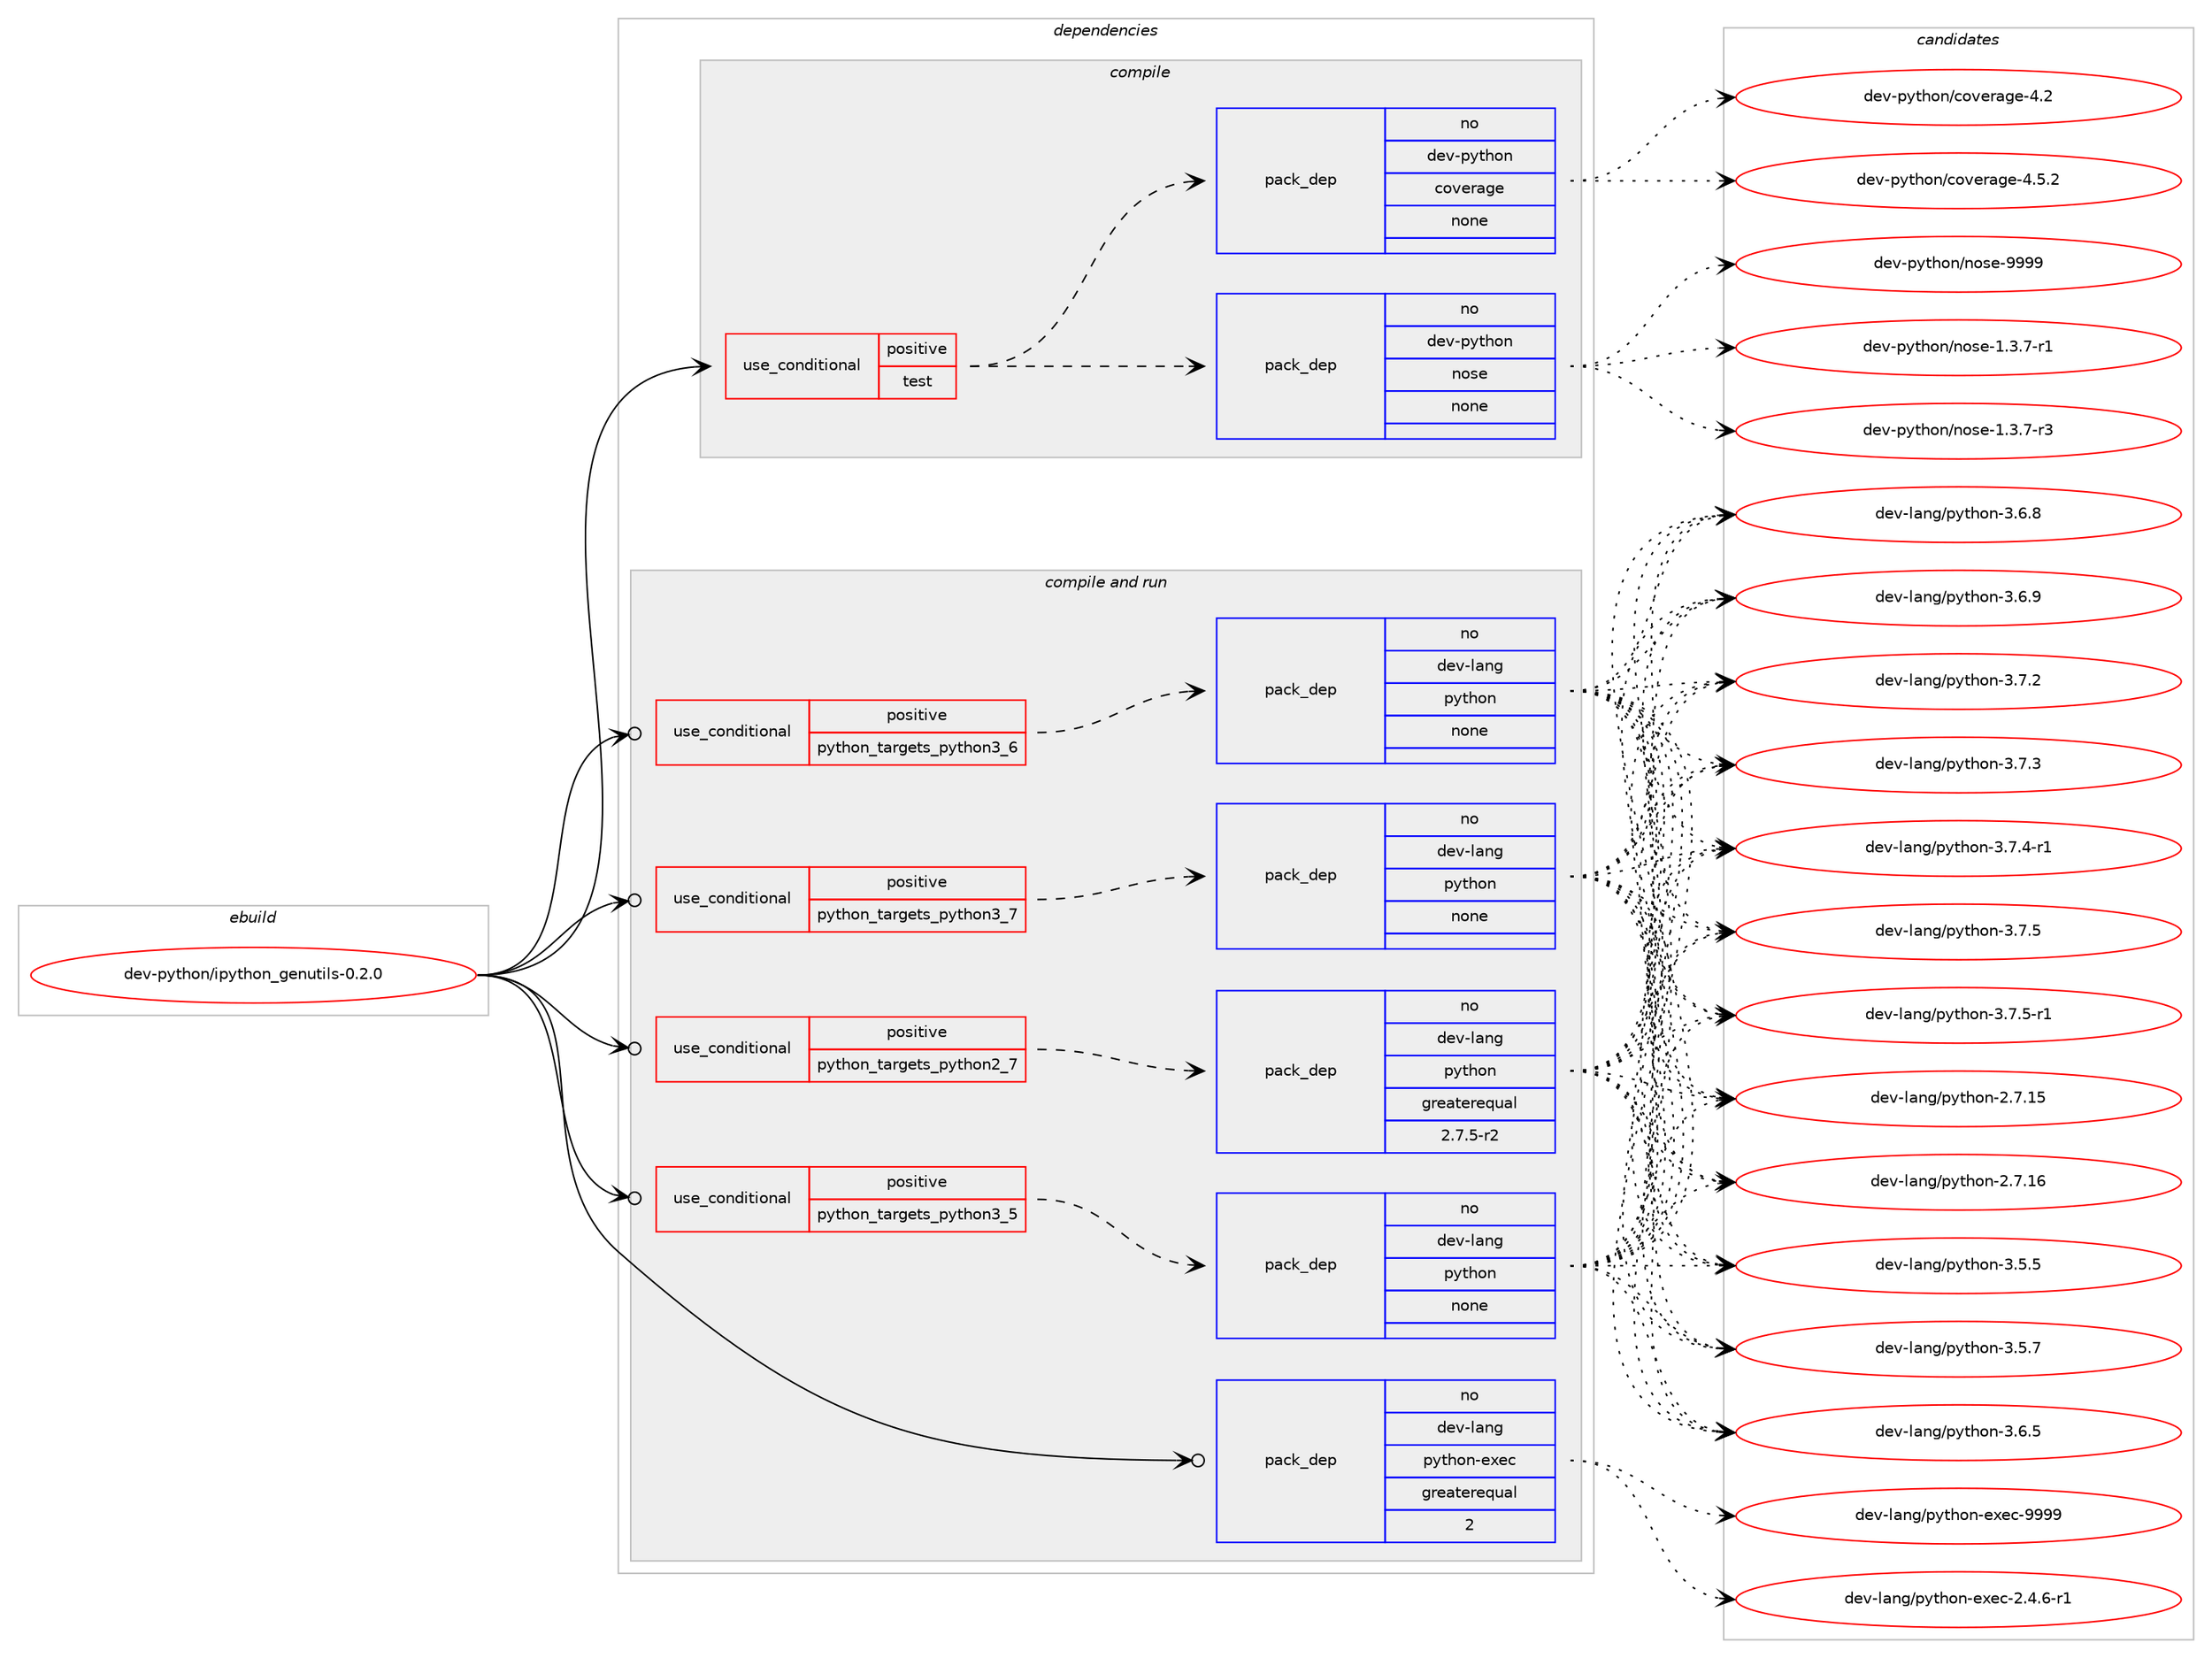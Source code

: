 digraph prolog {

# *************
# Graph options
# *************

newrank=true;
concentrate=true;
compound=true;
graph [rankdir=LR,fontname=Helvetica,fontsize=10,ranksep=1.5];#, ranksep=2.5, nodesep=0.2];
edge  [arrowhead=vee];
node  [fontname=Helvetica,fontsize=10];

# **********
# The ebuild
# **********

subgraph cluster_leftcol {
color=gray;
rank=same;
label=<<i>ebuild</i>>;
id [label="dev-python/ipython_genutils-0.2.0", color=red, width=4, href="../dev-python/ipython_genutils-0.2.0.svg"];
}

# ****************
# The dependencies
# ****************

subgraph cluster_midcol {
color=gray;
label=<<i>dependencies</i>>;
subgraph cluster_compile {
fillcolor="#eeeeee";
style=filled;
label=<<i>compile</i>>;
subgraph cond141057 {
dependency610030 [label=<<TABLE BORDER="0" CELLBORDER="1" CELLSPACING="0" CELLPADDING="4"><TR><TD ROWSPAN="3" CELLPADDING="10">use_conditional</TD></TR><TR><TD>positive</TD></TR><TR><TD>test</TD></TR></TABLE>>, shape=none, color=red];
subgraph pack457174 {
dependency610031 [label=<<TABLE BORDER="0" CELLBORDER="1" CELLSPACING="0" CELLPADDING="4" WIDTH="220"><TR><TD ROWSPAN="6" CELLPADDING="30">pack_dep</TD></TR><TR><TD WIDTH="110">no</TD></TR><TR><TD>dev-python</TD></TR><TR><TD>nose</TD></TR><TR><TD>none</TD></TR><TR><TD></TD></TR></TABLE>>, shape=none, color=blue];
}
dependency610030:e -> dependency610031:w [weight=20,style="dashed",arrowhead="vee"];
subgraph pack457175 {
dependency610032 [label=<<TABLE BORDER="0" CELLBORDER="1" CELLSPACING="0" CELLPADDING="4" WIDTH="220"><TR><TD ROWSPAN="6" CELLPADDING="30">pack_dep</TD></TR><TR><TD WIDTH="110">no</TD></TR><TR><TD>dev-python</TD></TR><TR><TD>coverage</TD></TR><TR><TD>none</TD></TR><TR><TD></TD></TR></TABLE>>, shape=none, color=blue];
}
dependency610030:e -> dependency610032:w [weight=20,style="dashed",arrowhead="vee"];
}
id:e -> dependency610030:w [weight=20,style="solid",arrowhead="vee"];
}
subgraph cluster_compileandrun {
fillcolor="#eeeeee";
style=filled;
label=<<i>compile and run</i>>;
subgraph cond141058 {
dependency610033 [label=<<TABLE BORDER="0" CELLBORDER="1" CELLSPACING="0" CELLPADDING="4"><TR><TD ROWSPAN="3" CELLPADDING="10">use_conditional</TD></TR><TR><TD>positive</TD></TR><TR><TD>python_targets_python2_7</TD></TR></TABLE>>, shape=none, color=red];
subgraph pack457176 {
dependency610034 [label=<<TABLE BORDER="0" CELLBORDER="1" CELLSPACING="0" CELLPADDING="4" WIDTH="220"><TR><TD ROWSPAN="6" CELLPADDING="30">pack_dep</TD></TR><TR><TD WIDTH="110">no</TD></TR><TR><TD>dev-lang</TD></TR><TR><TD>python</TD></TR><TR><TD>greaterequal</TD></TR><TR><TD>2.7.5-r2</TD></TR></TABLE>>, shape=none, color=blue];
}
dependency610033:e -> dependency610034:w [weight=20,style="dashed",arrowhead="vee"];
}
id:e -> dependency610033:w [weight=20,style="solid",arrowhead="odotvee"];
subgraph cond141059 {
dependency610035 [label=<<TABLE BORDER="0" CELLBORDER="1" CELLSPACING="0" CELLPADDING="4"><TR><TD ROWSPAN="3" CELLPADDING="10">use_conditional</TD></TR><TR><TD>positive</TD></TR><TR><TD>python_targets_python3_5</TD></TR></TABLE>>, shape=none, color=red];
subgraph pack457177 {
dependency610036 [label=<<TABLE BORDER="0" CELLBORDER="1" CELLSPACING="0" CELLPADDING="4" WIDTH="220"><TR><TD ROWSPAN="6" CELLPADDING="30">pack_dep</TD></TR><TR><TD WIDTH="110">no</TD></TR><TR><TD>dev-lang</TD></TR><TR><TD>python</TD></TR><TR><TD>none</TD></TR><TR><TD></TD></TR></TABLE>>, shape=none, color=blue];
}
dependency610035:e -> dependency610036:w [weight=20,style="dashed",arrowhead="vee"];
}
id:e -> dependency610035:w [weight=20,style="solid",arrowhead="odotvee"];
subgraph cond141060 {
dependency610037 [label=<<TABLE BORDER="0" CELLBORDER="1" CELLSPACING="0" CELLPADDING="4"><TR><TD ROWSPAN="3" CELLPADDING="10">use_conditional</TD></TR><TR><TD>positive</TD></TR><TR><TD>python_targets_python3_6</TD></TR></TABLE>>, shape=none, color=red];
subgraph pack457178 {
dependency610038 [label=<<TABLE BORDER="0" CELLBORDER="1" CELLSPACING="0" CELLPADDING="4" WIDTH="220"><TR><TD ROWSPAN="6" CELLPADDING="30">pack_dep</TD></TR><TR><TD WIDTH="110">no</TD></TR><TR><TD>dev-lang</TD></TR><TR><TD>python</TD></TR><TR><TD>none</TD></TR><TR><TD></TD></TR></TABLE>>, shape=none, color=blue];
}
dependency610037:e -> dependency610038:w [weight=20,style="dashed",arrowhead="vee"];
}
id:e -> dependency610037:w [weight=20,style="solid",arrowhead="odotvee"];
subgraph cond141061 {
dependency610039 [label=<<TABLE BORDER="0" CELLBORDER="1" CELLSPACING="0" CELLPADDING="4"><TR><TD ROWSPAN="3" CELLPADDING="10">use_conditional</TD></TR><TR><TD>positive</TD></TR><TR><TD>python_targets_python3_7</TD></TR></TABLE>>, shape=none, color=red];
subgraph pack457179 {
dependency610040 [label=<<TABLE BORDER="0" CELLBORDER="1" CELLSPACING="0" CELLPADDING="4" WIDTH="220"><TR><TD ROWSPAN="6" CELLPADDING="30">pack_dep</TD></TR><TR><TD WIDTH="110">no</TD></TR><TR><TD>dev-lang</TD></TR><TR><TD>python</TD></TR><TR><TD>none</TD></TR><TR><TD></TD></TR></TABLE>>, shape=none, color=blue];
}
dependency610039:e -> dependency610040:w [weight=20,style="dashed",arrowhead="vee"];
}
id:e -> dependency610039:w [weight=20,style="solid",arrowhead="odotvee"];
subgraph pack457180 {
dependency610041 [label=<<TABLE BORDER="0" CELLBORDER="1" CELLSPACING="0" CELLPADDING="4" WIDTH="220"><TR><TD ROWSPAN="6" CELLPADDING="30">pack_dep</TD></TR><TR><TD WIDTH="110">no</TD></TR><TR><TD>dev-lang</TD></TR><TR><TD>python-exec</TD></TR><TR><TD>greaterequal</TD></TR><TR><TD>2</TD></TR></TABLE>>, shape=none, color=blue];
}
id:e -> dependency610041:w [weight=20,style="solid",arrowhead="odotvee"];
}
subgraph cluster_run {
fillcolor="#eeeeee";
style=filled;
label=<<i>run</i>>;
}
}

# **************
# The candidates
# **************

subgraph cluster_choices {
rank=same;
color=gray;
label=<<i>candidates</i>>;

subgraph choice457174 {
color=black;
nodesep=1;
choice10010111845112121116104111110471101111151014549465146554511449 [label="dev-python/nose-1.3.7-r1", color=red, width=4,href="../dev-python/nose-1.3.7-r1.svg"];
choice10010111845112121116104111110471101111151014549465146554511451 [label="dev-python/nose-1.3.7-r3", color=red, width=4,href="../dev-python/nose-1.3.7-r3.svg"];
choice10010111845112121116104111110471101111151014557575757 [label="dev-python/nose-9999", color=red, width=4,href="../dev-python/nose-9999.svg"];
dependency610031:e -> choice10010111845112121116104111110471101111151014549465146554511449:w [style=dotted,weight="100"];
dependency610031:e -> choice10010111845112121116104111110471101111151014549465146554511451:w [style=dotted,weight="100"];
dependency610031:e -> choice10010111845112121116104111110471101111151014557575757:w [style=dotted,weight="100"];
}
subgraph choice457175 {
color=black;
nodesep=1;
choice1001011184511212111610411111047991111181011149710310145524650 [label="dev-python/coverage-4.2", color=red, width=4,href="../dev-python/coverage-4.2.svg"];
choice10010111845112121116104111110479911111810111497103101455246534650 [label="dev-python/coverage-4.5.2", color=red, width=4,href="../dev-python/coverage-4.5.2.svg"];
dependency610032:e -> choice1001011184511212111610411111047991111181011149710310145524650:w [style=dotted,weight="100"];
dependency610032:e -> choice10010111845112121116104111110479911111810111497103101455246534650:w [style=dotted,weight="100"];
}
subgraph choice457176 {
color=black;
nodesep=1;
choice10010111845108971101034711212111610411111045504655464953 [label="dev-lang/python-2.7.15", color=red, width=4,href="../dev-lang/python-2.7.15.svg"];
choice10010111845108971101034711212111610411111045504655464954 [label="dev-lang/python-2.7.16", color=red, width=4,href="../dev-lang/python-2.7.16.svg"];
choice100101118451089711010347112121116104111110455146534653 [label="dev-lang/python-3.5.5", color=red, width=4,href="../dev-lang/python-3.5.5.svg"];
choice100101118451089711010347112121116104111110455146534655 [label="dev-lang/python-3.5.7", color=red, width=4,href="../dev-lang/python-3.5.7.svg"];
choice100101118451089711010347112121116104111110455146544653 [label="dev-lang/python-3.6.5", color=red, width=4,href="../dev-lang/python-3.6.5.svg"];
choice100101118451089711010347112121116104111110455146544656 [label="dev-lang/python-3.6.8", color=red, width=4,href="../dev-lang/python-3.6.8.svg"];
choice100101118451089711010347112121116104111110455146544657 [label="dev-lang/python-3.6.9", color=red, width=4,href="../dev-lang/python-3.6.9.svg"];
choice100101118451089711010347112121116104111110455146554650 [label="dev-lang/python-3.7.2", color=red, width=4,href="../dev-lang/python-3.7.2.svg"];
choice100101118451089711010347112121116104111110455146554651 [label="dev-lang/python-3.7.3", color=red, width=4,href="../dev-lang/python-3.7.3.svg"];
choice1001011184510897110103471121211161041111104551465546524511449 [label="dev-lang/python-3.7.4-r1", color=red, width=4,href="../dev-lang/python-3.7.4-r1.svg"];
choice100101118451089711010347112121116104111110455146554653 [label="dev-lang/python-3.7.5", color=red, width=4,href="../dev-lang/python-3.7.5.svg"];
choice1001011184510897110103471121211161041111104551465546534511449 [label="dev-lang/python-3.7.5-r1", color=red, width=4,href="../dev-lang/python-3.7.5-r1.svg"];
dependency610034:e -> choice10010111845108971101034711212111610411111045504655464953:w [style=dotted,weight="100"];
dependency610034:e -> choice10010111845108971101034711212111610411111045504655464954:w [style=dotted,weight="100"];
dependency610034:e -> choice100101118451089711010347112121116104111110455146534653:w [style=dotted,weight="100"];
dependency610034:e -> choice100101118451089711010347112121116104111110455146534655:w [style=dotted,weight="100"];
dependency610034:e -> choice100101118451089711010347112121116104111110455146544653:w [style=dotted,weight="100"];
dependency610034:e -> choice100101118451089711010347112121116104111110455146544656:w [style=dotted,weight="100"];
dependency610034:e -> choice100101118451089711010347112121116104111110455146544657:w [style=dotted,weight="100"];
dependency610034:e -> choice100101118451089711010347112121116104111110455146554650:w [style=dotted,weight="100"];
dependency610034:e -> choice100101118451089711010347112121116104111110455146554651:w [style=dotted,weight="100"];
dependency610034:e -> choice1001011184510897110103471121211161041111104551465546524511449:w [style=dotted,weight="100"];
dependency610034:e -> choice100101118451089711010347112121116104111110455146554653:w [style=dotted,weight="100"];
dependency610034:e -> choice1001011184510897110103471121211161041111104551465546534511449:w [style=dotted,weight="100"];
}
subgraph choice457177 {
color=black;
nodesep=1;
choice10010111845108971101034711212111610411111045504655464953 [label="dev-lang/python-2.7.15", color=red, width=4,href="../dev-lang/python-2.7.15.svg"];
choice10010111845108971101034711212111610411111045504655464954 [label="dev-lang/python-2.7.16", color=red, width=4,href="../dev-lang/python-2.7.16.svg"];
choice100101118451089711010347112121116104111110455146534653 [label="dev-lang/python-3.5.5", color=red, width=4,href="../dev-lang/python-3.5.5.svg"];
choice100101118451089711010347112121116104111110455146534655 [label="dev-lang/python-3.5.7", color=red, width=4,href="../dev-lang/python-3.5.7.svg"];
choice100101118451089711010347112121116104111110455146544653 [label="dev-lang/python-3.6.5", color=red, width=4,href="../dev-lang/python-3.6.5.svg"];
choice100101118451089711010347112121116104111110455146544656 [label="dev-lang/python-3.6.8", color=red, width=4,href="../dev-lang/python-3.6.8.svg"];
choice100101118451089711010347112121116104111110455146544657 [label="dev-lang/python-3.6.9", color=red, width=4,href="../dev-lang/python-3.6.9.svg"];
choice100101118451089711010347112121116104111110455146554650 [label="dev-lang/python-3.7.2", color=red, width=4,href="../dev-lang/python-3.7.2.svg"];
choice100101118451089711010347112121116104111110455146554651 [label="dev-lang/python-3.7.3", color=red, width=4,href="../dev-lang/python-3.7.3.svg"];
choice1001011184510897110103471121211161041111104551465546524511449 [label="dev-lang/python-3.7.4-r1", color=red, width=4,href="../dev-lang/python-3.7.4-r1.svg"];
choice100101118451089711010347112121116104111110455146554653 [label="dev-lang/python-3.7.5", color=red, width=4,href="../dev-lang/python-3.7.5.svg"];
choice1001011184510897110103471121211161041111104551465546534511449 [label="dev-lang/python-3.7.5-r1", color=red, width=4,href="../dev-lang/python-3.7.5-r1.svg"];
dependency610036:e -> choice10010111845108971101034711212111610411111045504655464953:w [style=dotted,weight="100"];
dependency610036:e -> choice10010111845108971101034711212111610411111045504655464954:w [style=dotted,weight="100"];
dependency610036:e -> choice100101118451089711010347112121116104111110455146534653:w [style=dotted,weight="100"];
dependency610036:e -> choice100101118451089711010347112121116104111110455146534655:w [style=dotted,weight="100"];
dependency610036:e -> choice100101118451089711010347112121116104111110455146544653:w [style=dotted,weight="100"];
dependency610036:e -> choice100101118451089711010347112121116104111110455146544656:w [style=dotted,weight="100"];
dependency610036:e -> choice100101118451089711010347112121116104111110455146544657:w [style=dotted,weight="100"];
dependency610036:e -> choice100101118451089711010347112121116104111110455146554650:w [style=dotted,weight="100"];
dependency610036:e -> choice100101118451089711010347112121116104111110455146554651:w [style=dotted,weight="100"];
dependency610036:e -> choice1001011184510897110103471121211161041111104551465546524511449:w [style=dotted,weight="100"];
dependency610036:e -> choice100101118451089711010347112121116104111110455146554653:w [style=dotted,weight="100"];
dependency610036:e -> choice1001011184510897110103471121211161041111104551465546534511449:w [style=dotted,weight="100"];
}
subgraph choice457178 {
color=black;
nodesep=1;
choice10010111845108971101034711212111610411111045504655464953 [label="dev-lang/python-2.7.15", color=red, width=4,href="../dev-lang/python-2.7.15.svg"];
choice10010111845108971101034711212111610411111045504655464954 [label="dev-lang/python-2.7.16", color=red, width=4,href="../dev-lang/python-2.7.16.svg"];
choice100101118451089711010347112121116104111110455146534653 [label="dev-lang/python-3.5.5", color=red, width=4,href="../dev-lang/python-3.5.5.svg"];
choice100101118451089711010347112121116104111110455146534655 [label="dev-lang/python-3.5.7", color=red, width=4,href="../dev-lang/python-3.5.7.svg"];
choice100101118451089711010347112121116104111110455146544653 [label="dev-lang/python-3.6.5", color=red, width=4,href="../dev-lang/python-3.6.5.svg"];
choice100101118451089711010347112121116104111110455146544656 [label="dev-lang/python-3.6.8", color=red, width=4,href="../dev-lang/python-3.6.8.svg"];
choice100101118451089711010347112121116104111110455146544657 [label="dev-lang/python-3.6.9", color=red, width=4,href="../dev-lang/python-3.6.9.svg"];
choice100101118451089711010347112121116104111110455146554650 [label="dev-lang/python-3.7.2", color=red, width=4,href="../dev-lang/python-3.7.2.svg"];
choice100101118451089711010347112121116104111110455146554651 [label="dev-lang/python-3.7.3", color=red, width=4,href="../dev-lang/python-3.7.3.svg"];
choice1001011184510897110103471121211161041111104551465546524511449 [label="dev-lang/python-3.7.4-r1", color=red, width=4,href="../dev-lang/python-3.7.4-r1.svg"];
choice100101118451089711010347112121116104111110455146554653 [label="dev-lang/python-3.7.5", color=red, width=4,href="../dev-lang/python-3.7.5.svg"];
choice1001011184510897110103471121211161041111104551465546534511449 [label="dev-lang/python-3.7.5-r1", color=red, width=4,href="../dev-lang/python-3.7.5-r1.svg"];
dependency610038:e -> choice10010111845108971101034711212111610411111045504655464953:w [style=dotted,weight="100"];
dependency610038:e -> choice10010111845108971101034711212111610411111045504655464954:w [style=dotted,weight="100"];
dependency610038:e -> choice100101118451089711010347112121116104111110455146534653:w [style=dotted,weight="100"];
dependency610038:e -> choice100101118451089711010347112121116104111110455146534655:w [style=dotted,weight="100"];
dependency610038:e -> choice100101118451089711010347112121116104111110455146544653:w [style=dotted,weight="100"];
dependency610038:e -> choice100101118451089711010347112121116104111110455146544656:w [style=dotted,weight="100"];
dependency610038:e -> choice100101118451089711010347112121116104111110455146544657:w [style=dotted,weight="100"];
dependency610038:e -> choice100101118451089711010347112121116104111110455146554650:w [style=dotted,weight="100"];
dependency610038:e -> choice100101118451089711010347112121116104111110455146554651:w [style=dotted,weight="100"];
dependency610038:e -> choice1001011184510897110103471121211161041111104551465546524511449:w [style=dotted,weight="100"];
dependency610038:e -> choice100101118451089711010347112121116104111110455146554653:w [style=dotted,weight="100"];
dependency610038:e -> choice1001011184510897110103471121211161041111104551465546534511449:w [style=dotted,weight="100"];
}
subgraph choice457179 {
color=black;
nodesep=1;
choice10010111845108971101034711212111610411111045504655464953 [label="dev-lang/python-2.7.15", color=red, width=4,href="../dev-lang/python-2.7.15.svg"];
choice10010111845108971101034711212111610411111045504655464954 [label="dev-lang/python-2.7.16", color=red, width=4,href="../dev-lang/python-2.7.16.svg"];
choice100101118451089711010347112121116104111110455146534653 [label="dev-lang/python-3.5.5", color=red, width=4,href="../dev-lang/python-3.5.5.svg"];
choice100101118451089711010347112121116104111110455146534655 [label="dev-lang/python-3.5.7", color=red, width=4,href="../dev-lang/python-3.5.7.svg"];
choice100101118451089711010347112121116104111110455146544653 [label="dev-lang/python-3.6.5", color=red, width=4,href="../dev-lang/python-3.6.5.svg"];
choice100101118451089711010347112121116104111110455146544656 [label="dev-lang/python-3.6.8", color=red, width=4,href="../dev-lang/python-3.6.8.svg"];
choice100101118451089711010347112121116104111110455146544657 [label="dev-lang/python-3.6.9", color=red, width=4,href="../dev-lang/python-3.6.9.svg"];
choice100101118451089711010347112121116104111110455146554650 [label="dev-lang/python-3.7.2", color=red, width=4,href="../dev-lang/python-3.7.2.svg"];
choice100101118451089711010347112121116104111110455146554651 [label="dev-lang/python-3.7.3", color=red, width=4,href="../dev-lang/python-3.7.3.svg"];
choice1001011184510897110103471121211161041111104551465546524511449 [label="dev-lang/python-3.7.4-r1", color=red, width=4,href="../dev-lang/python-3.7.4-r1.svg"];
choice100101118451089711010347112121116104111110455146554653 [label="dev-lang/python-3.7.5", color=red, width=4,href="../dev-lang/python-3.7.5.svg"];
choice1001011184510897110103471121211161041111104551465546534511449 [label="dev-lang/python-3.7.5-r1", color=red, width=4,href="../dev-lang/python-3.7.5-r1.svg"];
dependency610040:e -> choice10010111845108971101034711212111610411111045504655464953:w [style=dotted,weight="100"];
dependency610040:e -> choice10010111845108971101034711212111610411111045504655464954:w [style=dotted,weight="100"];
dependency610040:e -> choice100101118451089711010347112121116104111110455146534653:w [style=dotted,weight="100"];
dependency610040:e -> choice100101118451089711010347112121116104111110455146534655:w [style=dotted,weight="100"];
dependency610040:e -> choice100101118451089711010347112121116104111110455146544653:w [style=dotted,weight="100"];
dependency610040:e -> choice100101118451089711010347112121116104111110455146544656:w [style=dotted,weight="100"];
dependency610040:e -> choice100101118451089711010347112121116104111110455146544657:w [style=dotted,weight="100"];
dependency610040:e -> choice100101118451089711010347112121116104111110455146554650:w [style=dotted,weight="100"];
dependency610040:e -> choice100101118451089711010347112121116104111110455146554651:w [style=dotted,weight="100"];
dependency610040:e -> choice1001011184510897110103471121211161041111104551465546524511449:w [style=dotted,weight="100"];
dependency610040:e -> choice100101118451089711010347112121116104111110455146554653:w [style=dotted,weight="100"];
dependency610040:e -> choice1001011184510897110103471121211161041111104551465546534511449:w [style=dotted,weight="100"];
}
subgraph choice457180 {
color=black;
nodesep=1;
choice10010111845108971101034711212111610411111045101120101994550465246544511449 [label="dev-lang/python-exec-2.4.6-r1", color=red, width=4,href="../dev-lang/python-exec-2.4.6-r1.svg"];
choice10010111845108971101034711212111610411111045101120101994557575757 [label="dev-lang/python-exec-9999", color=red, width=4,href="../dev-lang/python-exec-9999.svg"];
dependency610041:e -> choice10010111845108971101034711212111610411111045101120101994550465246544511449:w [style=dotted,weight="100"];
dependency610041:e -> choice10010111845108971101034711212111610411111045101120101994557575757:w [style=dotted,weight="100"];
}
}

}
